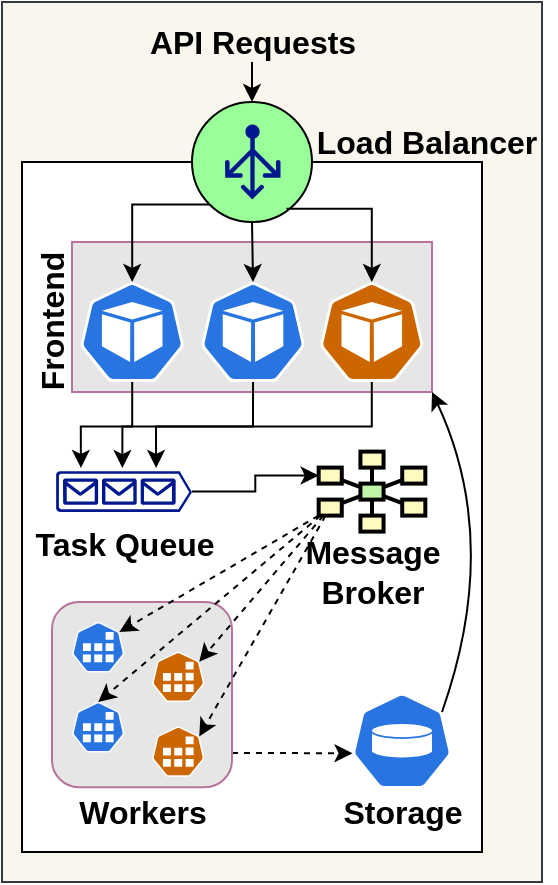 <mxfile version="13.1.1" type="github">
  <diagram id="4lUxp6aQmK8AmspvqEY6" name="Page-1">
    <mxGraphModel dx="2031" dy="1134" grid="1" gridSize="10" guides="1" tooltips="1" connect="1" arrows="1" fold="1" page="1" pageScale="1" pageWidth="1100" pageHeight="850" math="0" shadow="0">
      <root>
        <mxCell id="0" />
        <mxCell id="1" parent="0" />
        <mxCell id="sIDR_PX_A5w2goP3o4VN-86" value="" style="group" vertex="1" connectable="0" parent="1">
          <mxGeometry x="270" y="120" width="277" height="440" as="geometry" />
        </mxCell>
        <mxCell id="sIDR_PX_A5w2goP3o4VN-83" value="" style="rounded=0;whiteSpace=wrap;html=1;strokeColor=#36393d;fillColor=#f9f7ed;" vertex="1" parent="sIDR_PX_A5w2goP3o4VN-86">
          <mxGeometry width="270" height="440" as="geometry" />
        </mxCell>
        <mxCell id="sIDR_PX_A5w2goP3o4VN-78" value="" style="endArrow=classic;html=1;dashed=1;strokeColor=#000000;" edge="1" parent="sIDR_PX_A5w2goP3o4VN-86">
          <mxGeometry width="50" height="50" relative="1" as="geometry">
            <mxPoint x="160" y="210" as="sourcePoint" />
            <mxPoint x="210" y="160" as="targetPoint" />
          </mxGeometry>
        </mxCell>
        <mxCell id="sIDR_PX_A5w2goP3o4VN-80" value="&lt;div style=&quot;font-size: 16px&quot;&gt;&lt;font style=&quot;font-size: 16px&quot;&gt;&lt;b&gt;API Requests&lt;br&gt;&lt;/b&gt;&lt;/font&gt;&lt;/div&gt;" style="text;html=1;align=center;verticalAlign=middle;resizable=0;points=[];autosize=1;" vertex="1" parent="sIDR_PX_A5w2goP3o4VN-86">
          <mxGeometry x="65" y="10" width="120" height="20" as="geometry" />
        </mxCell>
        <mxCell id="sIDR_PX_A5w2goP3o4VN-2" value="" style="rounded=0;whiteSpace=wrap;html=1;" vertex="1" parent="sIDR_PX_A5w2goP3o4VN-86">
          <mxGeometry x="10" y="80" width="230" height="345" as="geometry" />
        </mxCell>
        <mxCell id="sIDR_PX_A5w2goP3o4VN-73" value="" style="rounded=0;whiteSpace=wrap;html=1;strokeColor=#B5739D;fillColor=#E6E6E6;" vertex="1" parent="sIDR_PX_A5w2goP3o4VN-86">
          <mxGeometry x="35" y="120" width="180" height="75" as="geometry" />
        </mxCell>
        <mxCell id="sIDR_PX_A5w2goP3o4VN-69" style="edgeStyle=none;rounded=0;orthogonalLoop=1;jettySize=auto;html=1;exitX=1;exitY=0.75;exitDx=0;exitDy=0;entryX=0.005;entryY=0.63;entryDx=0;entryDy=0;entryPerimeter=0;dashed=1;strokeColor=#000000;" edge="1" parent="sIDR_PX_A5w2goP3o4VN-86" target="sIDR_PX_A5w2goP3o4VN-15">
          <mxGeometry relative="1" as="geometry">
            <mxPoint x="115" y="375.45" as="sourcePoint" />
          </mxGeometry>
        </mxCell>
        <mxCell id="sIDR_PX_A5w2goP3o4VN-66" value="" style="rounded=1;whiteSpace=wrap;html=1;strokeColor=#B5739D;fillColor=#E6E6E6;" vertex="1" parent="sIDR_PX_A5w2goP3o4VN-86">
          <mxGeometry x="25" y="300" width="90" height="92.6" as="geometry" />
        </mxCell>
        <mxCell id="sIDR_PX_A5w2goP3o4VN-9" value="" style="group" vertex="1" connectable="0" parent="sIDR_PX_A5w2goP3o4VN-86">
          <mxGeometry x="95" y="50" width="60" height="60" as="geometry" />
        </mxCell>
        <mxCell id="sIDR_PX_A5w2goP3o4VN-8" value="" style="ellipse;whiteSpace=wrap;html=1;aspect=fixed;fillColor=#99FF99;" vertex="1" parent="sIDR_PX_A5w2goP3o4VN-9">
          <mxGeometry width="60" height="60" as="geometry" />
        </mxCell>
        <mxCell id="sIDR_PX_A5w2goP3o4VN-4" value="" style="aspect=fixed;pointerEvents=1;shadow=0;dashed=0;html=1;strokeColor=none;labelPosition=center;verticalLabelPosition=bottom;verticalAlign=top;align=center;fillColor=#00188D;shape=mxgraph.azure.load_balancer_generic" vertex="1" parent="sIDR_PX_A5w2goP3o4VN-9">
          <mxGeometry x="16.5" y="11.25" width="27.75" height="37.5" as="geometry" />
        </mxCell>
        <mxCell id="sIDR_PX_A5w2goP3o4VN-81" style="edgeStyle=none;rounded=0;orthogonalLoop=1;jettySize=auto;html=1;entryX=0.5;entryY=0;entryDx=0;entryDy=0;strokeColor=#000000;" edge="1" parent="sIDR_PX_A5w2goP3o4VN-86" source="sIDR_PX_A5w2goP3o4VN-80" target="sIDR_PX_A5w2goP3o4VN-8">
          <mxGeometry relative="1" as="geometry" />
        </mxCell>
        <mxCell id="sIDR_PX_A5w2goP3o4VN-12" value="" style="group" vertex="1" connectable="0" parent="sIDR_PX_A5w2goP3o4VN-86">
          <mxGeometry x="39.06" y="140" width="171.88" height="50" as="geometry" />
        </mxCell>
        <mxCell id="sIDR_PX_A5w2goP3o4VN-5" value="" style="html=1;dashed=0;whitespace=wrap;fillColor=#2875E2;strokeColor=#ffffff;points=[[0.005,0.63,0],[0.1,0.2,0],[0.9,0.2,0],[0.5,0,0],[0.995,0.63,0],[0.72,0.99,0],[0.5,1,0],[0.28,0.99,0]];shape=mxgraph.kubernetes.icon;prIcon=pod" vertex="1" parent="sIDR_PX_A5w2goP3o4VN-12">
          <mxGeometry width="52.085" height="50" as="geometry" />
        </mxCell>
        <mxCell id="sIDR_PX_A5w2goP3o4VN-6" value="" style="html=1;dashed=0;whitespace=wrap;fillColor=#CC6600;strokeColor=#ffffff;points=[[0.005,0.63,0],[0.1,0.2,0],[0.9,0.2,0],[0.5,0,0],[0.995,0.63,0],[0.72,0.99,0],[0.5,1,0],[0.28,0.99,0]];shape=mxgraph.kubernetes.icon;prIcon=pod" vertex="1" parent="sIDR_PX_A5w2goP3o4VN-12">
          <mxGeometry x="119.795" width="52.085" height="50" as="geometry" />
        </mxCell>
        <mxCell id="sIDR_PX_A5w2goP3o4VN-7" value="" style="html=1;dashed=0;whitespace=wrap;fillColor=#2875E2;strokeColor=#ffffff;points=[[0.005,0.63,0],[0.1,0.2,0],[0.9,0.2,0],[0.5,0,0],[0.995,0.63,0],[0.72,0.99,0],[0.5,1,0],[0.28,0.99,0]];shape=mxgraph.kubernetes.icon;prIcon=pod" vertex="1" parent="sIDR_PX_A5w2goP3o4VN-12">
          <mxGeometry x="60.418" width="52.085" height="50" as="geometry" />
        </mxCell>
        <mxCell id="sIDR_PX_A5w2goP3o4VN-15" value="" style="html=1;dashed=0;whitespace=wrap;fillColor=#2875E2;strokeColor=#ffffff;points=[[0.005,0.63,0],[0.1,0.2,0],[0.9,0.2,0],[0.5,0,0],[0.995,0.63,0],[0.72,0.99,0],[0.5,1,0],[0.28,0.99,0]];shape=mxgraph.kubernetes.icon;prIcon=vol" vertex="1" parent="sIDR_PX_A5w2goP3o4VN-86">
          <mxGeometry x="175" y="345.4" width="50" height="48" as="geometry" />
        </mxCell>
        <mxCell id="sIDR_PX_A5w2goP3o4VN-21" value="&lt;font style=&quot;font-size: 16px&quot;&gt;&lt;b&gt;Task Queue&lt;br&gt;&lt;/b&gt;&lt;/font&gt;" style="aspect=fixed;pointerEvents=1;shadow=0;dashed=0;html=1;strokeColor=none;labelPosition=center;verticalLabelPosition=bottom;verticalAlign=top;align=center;fillColor=#00188D;shape=mxgraph.azure.queue_generic" vertex="1" parent="sIDR_PX_A5w2goP3o4VN-86">
          <mxGeometry x="27" y="234.6" width="68" height="20.4" as="geometry" />
        </mxCell>
        <mxCell id="sIDR_PX_A5w2goP3o4VN-44" style="edgeStyle=orthogonalEdgeStyle;rounded=0;orthogonalLoop=1;jettySize=auto;html=1;exitX=0.5;exitY=1;exitDx=0;exitDy=0;entryX=0.5;entryY=0;entryDx=0;entryDy=0;entryPerimeter=0;" edge="1" parent="sIDR_PX_A5w2goP3o4VN-86" source="sIDR_PX_A5w2goP3o4VN-8" target="sIDR_PX_A5w2goP3o4VN-7">
          <mxGeometry relative="1" as="geometry" />
        </mxCell>
        <mxCell id="sIDR_PX_A5w2goP3o4VN-45" style="edgeStyle=orthogonalEdgeStyle;rounded=0;orthogonalLoop=1;jettySize=auto;html=1;entryX=0.5;entryY=0;entryDx=0;entryDy=0;entryPerimeter=0;exitX=0.788;exitY=0.89;exitDx=0;exitDy=0;exitPerimeter=0;" edge="1" parent="sIDR_PX_A5w2goP3o4VN-86" source="sIDR_PX_A5w2goP3o4VN-8" target="sIDR_PX_A5w2goP3o4VN-6">
          <mxGeometry relative="1" as="geometry" />
        </mxCell>
        <mxCell id="sIDR_PX_A5w2goP3o4VN-46" style="edgeStyle=orthogonalEdgeStyle;rounded=0;orthogonalLoop=1;jettySize=auto;html=1;exitX=0;exitY=1;exitDx=0;exitDy=0;entryX=0.5;entryY=0;entryDx=0;entryDy=0;entryPerimeter=0;" edge="1" parent="sIDR_PX_A5w2goP3o4VN-86" source="sIDR_PX_A5w2goP3o4VN-8" target="sIDR_PX_A5w2goP3o4VN-5">
          <mxGeometry relative="1" as="geometry" />
        </mxCell>
        <mxCell id="sIDR_PX_A5w2goP3o4VN-47" style="edgeStyle=orthogonalEdgeStyle;rounded=0;orthogonalLoop=1;jettySize=auto;html=1;exitX=0.5;exitY=1;exitDx=0;exitDy=0;exitPerimeter=0;entryX=0.183;entryY=-0.081;entryDx=0;entryDy=0;entryPerimeter=0;" edge="1" parent="sIDR_PX_A5w2goP3o4VN-86" source="sIDR_PX_A5w2goP3o4VN-5" target="sIDR_PX_A5w2goP3o4VN-21">
          <mxGeometry relative="1" as="geometry" />
        </mxCell>
        <mxCell id="sIDR_PX_A5w2goP3o4VN-51" style="edgeStyle=orthogonalEdgeStyle;rounded=0;orthogonalLoop=1;jettySize=auto;html=1;entryX=0.736;entryY=-0.081;entryDx=0;entryDy=0;entryPerimeter=0;exitX=0.5;exitY=1;exitDx=0;exitDy=0;exitPerimeter=0;" edge="1" parent="sIDR_PX_A5w2goP3o4VN-86" source="sIDR_PX_A5w2goP3o4VN-7" target="sIDR_PX_A5w2goP3o4VN-21">
          <mxGeometry relative="1" as="geometry" />
        </mxCell>
        <mxCell id="sIDR_PX_A5w2goP3o4VN-52" style="edgeStyle=orthogonalEdgeStyle;rounded=0;orthogonalLoop=1;jettySize=auto;html=1;entryX=0.488;entryY=-0.078;entryDx=0;entryDy=0;entryPerimeter=0;exitX=0.5;exitY=1;exitDx=0;exitDy=0;exitPerimeter=0;" edge="1" parent="sIDR_PX_A5w2goP3o4VN-86" source="sIDR_PX_A5w2goP3o4VN-6" target="sIDR_PX_A5w2goP3o4VN-21">
          <mxGeometry relative="1" as="geometry">
            <mxPoint x="60" y="232" as="targetPoint" />
          </mxGeometry>
        </mxCell>
        <mxCell id="sIDR_PX_A5w2goP3o4VN-55" value="" style="group" vertex="1" connectable="0" parent="sIDR_PX_A5w2goP3o4VN-86">
          <mxGeometry x="145" y="224.8" width="80" height="75.2" as="geometry" />
        </mxCell>
        <mxCell id="sIDR_PX_A5w2goP3o4VN-35" value="" style="group" vertex="1" connectable="0" parent="sIDR_PX_A5w2goP3o4VN-55">
          <mxGeometry x="13.33" width="53.34" height="40" as="geometry" />
        </mxCell>
        <mxCell id="sIDR_PX_A5w2goP3o4VN-22" value="" style="strokeWidth=2;dashed=0;align=center;fontSize=8;shape=rect;fillColor=#fffbc0;strokeColor=#000000;" vertex="1" parent="sIDR_PX_A5w2goP3o4VN-35">
          <mxGeometry x="20.892" width="11.557" height="8" as="geometry" />
        </mxCell>
        <mxCell id="sIDR_PX_A5w2goP3o4VN-23" value="" style="strokeWidth=2;dashed=0;align=center;fontSize=8;shape=rect;fillColor=#fffbc0;strokeColor=#000000;" vertex="1" parent="sIDR_PX_A5w2goP3o4VN-35">
          <mxGeometry y="8" width="11.557" height="8" as="geometry" />
        </mxCell>
        <mxCell id="sIDR_PX_A5w2goP3o4VN-24" value="" style="strokeWidth=2;dashed=0;align=center;fontSize=8;shape=rect;fillColor=#fffbc0;strokeColor=#000000;" vertex="1" parent="sIDR_PX_A5w2goP3o4VN-35">
          <mxGeometry x="41.783" y="8" width="11.557" height="8" as="geometry" />
        </mxCell>
        <mxCell id="sIDR_PX_A5w2goP3o4VN-25" value="" style="strokeWidth=2;dashed=0;align=center;fontSize=8;shape=rect;fillColor=#fffbc0;strokeColor=#000000;" vertex="1" parent="sIDR_PX_A5w2goP3o4VN-35">
          <mxGeometry y="24" width="11.557" height="8" as="geometry" />
        </mxCell>
        <mxCell id="sIDR_PX_A5w2goP3o4VN-26" value="" style="strokeWidth=2;dashed=0;align=center;fontSize=8;shape=rect;fillColor=#fffbc0;strokeColor=#000000;" vertex="1" parent="sIDR_PX_A5w2goP3o4VN-35">
          <mxGeometry x="41.783" y="24" width="11.557" height="8" as="geometry" />
        </mxCell>
        <mxCell id="sIDR_PX_A5w2goP3o4VN-27" value="" style="strokeWidth=2;dashed=0;align=center;fontSize=8;shape=rect;fillColor=#fffbc0;strokeColor=#000000;" vertex="1" parent="sIDR_PX_A5w2goP3o4VN-35">
          <mxGeometry x="20.892" y="32" width="11.557" height="8" as="geometry" />
        </mxCell>
        <mxCell id="sIDR_PX_A5w2goP3o4VN-28" value="" style="strokeWidth=2;dashed=0;align=center;fontSize=8;shape=rect;fillColor=#c0f5a9;strokeColor=#000000;" vertex="1" parent="sIDR_PX_A5w2goP3o4VN-35">
          <mxGeometry x="20.892" y="16" width="11.557" height="8" as="geometry" />
        </mxCell>
        <mxCell id="sIDR_PX_A5w2goP3o4VN-29" value="" style="edgeStyle=none;endArrow=none;dashed=0;html=1;strokeWidth=2;" edge="1" source="sIDR_PX_A5w2goP3o4VN-28" target="sIDR_PX_A5w2goP3o4VN-22" parent="sIDR_PX_A5w2goP3o4VN-35">
          <mxGeometry relative="1" as="geometry" />
        </mxCell>
        <mxCell id="sIDR_PX_A5w2goP3o4VN-30" value="" style="edgeStyle=none;endArrow=none;dashed=0;html=1;strokeWidth=2;" edge="1" source="sIDR_PX_A5w2goP3o4VN-28" target="sIDR_PX_A5w2goP3o4VN-23" parent="sIDR_PX_A5w2goP3o4VN-35">
          <mxGeometry relative="1" as="geometry" />
        </mxCell>
        <mxCell id="sIDR_PX_A5w2goP3o4VN-31" value="" style="edgeStyle=none;endArrow=none;dashed=0;html=1;strokeWidth=2;" edge="1" source="sIDR_PX_A5w2goP3o4VN-28" target="sIDR_PX_A5w2goP3o4VN-24" parent="sIDR_PX_A5w2goP3o4VN-35">
          <mxGeometry relative="1" as="geometry" />
        </mxCell>
        <mxCell id="sIDR_PX_A5w2goP3o4VN-32" value="" style="edgeStyle=none;endArrow=none;dashed=0;html=1;strokeWidth=2;" edge="1" source="sIDR_PX_A5w2goP3o4VN-28" target="sIDR_PX_A5w2goP3o4VN-25" parent="sIDR_PX_A5w2goP3o4VN-35">
          <mxGeometry relative="1" as="geometry" />
        </mxCell>
        <mxCell id="sIDR_PX_A5w2goP3o4VN-33" value="" style="edgeStyle=none;endArrow=none;dashed=0;html=1;strokeWidth=2;" edge="1" source="sIDR_PX_A5w2goP3o4VN-28" target="sIDR_PX_A5w2goP3o4VN-26" parent="sIDR_PX_A5w2goP3o4VN-35">
          <mxGeometry relative="1" as="geometry" />
        </mxCell>
        <mxCell id="sIDR_PX_A5w2goP3o4VN-34" value="" style="edgeStyle=none;endArrow=none;dashed=0;html=1;strokeWidth=2;" edge="1" source="sIDR_PX_A5w2goP3o4VN-28" target="sIDR_PX_A5w2goP3o4VN-27" parent="sIDR_PX_A5w2goP3o4VN-35">
          <mxGeometry relative="1" as="geometry" />
        </mxCell>
        <mxCell id="sIDR_PX_A5w2goP3o4VN-54" value="&lt;div style=&quot;font-size: 16px&quot;&gt;&lt;font style=&quot;font-size: 16px&quot;&gt;&lt;b&gt;Message&lt;/b&gt;&lt;/font&gt;&lt;/div&gt;&lt;div style=&quot;font-size: 16px&quot;&gt;&lt;font style=&quot;font-size: 16px&quot;&gt;&lt;b&gt;Broker&lt;br&gt;&lt;/b&gt;&lt;/font&gt;&lt;/div&gt;" style="text;html=1;align=center;verticalAlign=middle;resizable=0;points=[];autosize=1;" vertex="1" parent="sIDR_PX_A5w2goP3o4VN-55">
          <mxGeometry y="45.2" width="80" height="30" as="geometry" />
        </mxCell>
        <mxCell id="sIDR_PX_A5w2goP3o4VN-57" style="edgeStyle=orthogonalEdgeStyle;rounded=0;orthogonalLoop=1;jettySize=auto;html=1;entryX=0;entryY=0.5;entryDx=0;entryDy=0;" edge="1" parent="sIDR_PX_A5w2goP3o4VN-86" source="sIDR_PX_A5w2goP3o4VN-21" target="sIDR_PX_A5w2goP3o4VN-23">
          <mxGeometry relative="1" as="geometry" />
        </mxCell>
        <mxCell id="sIDR_PX_A5w2goP3o4VN-58" value="" style="html=1;dashed=0;whitespace=wrap;fillColor=#2875E2;strokeColor=#ffffff;points=[[0.005,0.63,0],[0.1,0.2,0],[0.9,0.2,0],[0.5,0,0],[0.995,0.63,0],[0.72,0.99,0],[0.5,1,0],[0.28,0.99,0]];shape=mxgraph.kubernetes.icon;prIcon=job" vertex="1" parent="sIDR_PX_A5w2goP3o4VN-86">
          <mxGeometry x="35" y="310" width="26.25" height="25.2" as="geometry" />
        </mxCell>
        <mxCell id="sIDR_PX_A5w2goP3o4VN-59" value="" style="html=1;dashed=0;whitespace=wrap;fillColor=#2875E2;strokeColor=#ffffff;points=[[0.005,0.63,0],[0.1,0.2,0],[0.9,0.2,0],[0.5,0,0],[0.995,0.63,0],[0.72,0.99,0],[0.5,1,0],[0.28,0.99,0]];shape=mxgraph.kubernetes.icon;prIcon=job" vertex="1" parent="sIDR_PX_A5w2goP3o4VN-86">
          <mxGeometry x="35" y="350" width="26.25" height="25.2" as="geometry" />
        </mxCell>
        <mxCell id="sIDR_PX_A5w2goP3o4VN-60" value="" style="html=1;dashed=0;whitespace=wrap;fillColor=#CC6600;strokeColor=#ffffff;points=[[0.005,0.63,0],[0.1,0.2,0],[0.9,0.2,0],[0.5,0,0],[0.995,0.63,0],[0.72,0.99,0],[0.5,1,0],[0.28,0.99,0]];shape=mxgraph.kubernetes.icon;prIcon=job" vertex="1" parent="sIDR_PX_A5w2goP3o4VN-86">
          <mxGeometry x="75" y="324.8" width="26.25" height="25.2" as="geometry" />
        </mxCell>
        <mxCell id="sIDR_PX_A5w2goP3o4VN-61" value="" style="html=1;dashed=0;whitespace=wrap;fillColor=#CC6600;strokeColor=#ffffff;points=[[0.005,0.63,0],[0.1,0.2,0],[0.9,0.2,0],[0.5,0,0],[0.995,0.63,0],[0.72,0.99,0],[0.5,1,0],[0.28,0.99,0]];shape=mxgraph.kubernetes.icon;prIcon=job" vertex="1" parent="sIDR_PX_A5w2goP3o4VN-86">
          <mxGeometry x="75" y="362.2" width="26.25" height="25.2" as="geometry" />
        </mxCell>
        <mxCell id="sIDR_PX_A5w2goP3o4VN-62" style="rounded=0;orthogonalLoop=1;jettySize=auto;html=1;entryX=0.9;entryY=0.2;entryDx=0;entryDy=0;entryPerimeter=0;exitX=0;exitY=1;exitDx=0;exitDy=0;dashed=1;" edge="1" parent="sIDR_PX_A5w2goP3o4VN-86" source="sIDR_PX_A5w2goP3o4VN-25" target="sIDR_PX_A5w2goP3o4VN-58">
          <mxGeometry relative="1" as="geometry" />
        </mxCell>
        <mxCell id="sIDR_PX_A5w2goP3o4VN-63" style="edgeStyle=none;rounded=0;orthogonalLoop=1;jettySize=auto;html=1;entryX=0.9;entryY=0.2;entryDx=0;entryDy=0;entryPerimeter=0;dashed=1;" edge="1" parent="sIDR_PX_A5w2goP3o4VN-86" source="sIDR_PX_A5w2goP3o4VN-25" target="sIDR_PX_A5w2goP3o4VN-60">
          <mxGeometry relative="1" as="geometry" />
        </mxCell>
        <mxCell id="sIDR_PX_A5w2goP3o4VN-64" style="edgeStyle=none;rounded=0;orthogonalLoop=1;jettySize=auto;html=1;entryX=0.5;entryY=0;entryDx=0;entryDy=0;entryPerimeter=0;dashed=1;" edge="1" parent="sIDR_PX_A5w2goP3o4VN-86" source="sIDR_PX_A5w2goP3o4VN-25" target="sIDR_PX_A5w2goP3o4VN-59">
          <mxGeometry relative="1" as="geometry" />
        </mxCell>
        <mxCell id="sIDR_PX_A5w2goP3o4VN-65" style="edgeStyle=none;rounded=0;orthogonalLoop=1;jettySize=auto;html=1;entryX=0.9;entryY=0.2;entryDx=0;entryDy=0;entryPerimeter=0;dashed=1;" edge="1" parent="sIDR_PX_A5w2goP3o4VN-86" source="sIDR_PX_A5w2goP3o4VN-25" target="sIDR_PX_A5w2goP3o4VN-61">
          <mxGeometry relative="1" as="geometry" />
        </mxCell>
        <mxCell id="sIDR_PX_A5w2goP3o4VN-68" value="&lt;div style=&quot;font-size: 16px&quot;&gt;&lt;font style=&quot;font-size: 16px&quot;&gt;&lt;b&gt;Workers&lt;br&gt;&lt;/b&gt;&lt;/font&gt;&lt;/div&gt;" style="text;html=1;align=center;verticalAlign=middle;resizable=0;points=[];autosize=1;" vertex="1" parent="sIDR_PX_A5w2goP3o4VN-86">
          <mxGeometry x="30" y="394.6" width="80" height="20" as="geometry" />
        </mxCell>
        <mxCell id="sIDR_PX_A5w2goP3o4VN-70" value="&lt;div style=&quot;font-size: 16px&quot;&gt;&lt;font style=&quot;font-size: 16px&quot;&gt;&lt;b&gt;Storage&lt;br&gt;&lt;/b&gt;&lt;/font&gt;&lt;/div&gt;" style="text;html=1;align=center;verticalAlign=middle;resizable=0;points=[];autosize=1;" vertex="1" parent="sIDR_PX_A5w2goP3o4VN-86">
          <mxGeometry x="160" y="394.6" width="80" height="20" as="geometry" />
        </mxCell>
        <mxCell id="sIDR_PX_A5w2goP3o4VN-72" value="&lt;div style=&quot;font-size: 16px&quot;&gt;&lt;font style=&quot;font-size: 16px&quot;&gt;&lt;b&gt;Frontend&lt;br&gt;&lt;/b&gt;&lt;/font&gt;&lt;/div&gt;" style="text;html=1;align=center;verticalAlign=middle;resizable=0;points=[];autosize=1;rotation=-90;" vertex="1" parent="sIDR_PX_A5w2goP3o4VN-86">
          <mxGeometry x="-15" y="150" width="80" height="20" as="geometry" />
        </mxCell>
        <mxCell id="sIDR_PX_A5w2goP3o4VN-77" value="&lt;div style=&quot;font-size: 16px&quot;&gt;&lt;font style=&quot;font-size: 16px&quot;&gt;&lt;b&gt;Load Balancer&lt;br&gt;&lt;/b&gt;&lt;/font&gt;&lt;/div&gt;" style="text;html=1;align=center;verticalAlign=middle;resizable=0;points=[];autosize=1;" vertex="1" parent="sIDR_PX_A5w2goP3o4VN-86">
          <mxGeometry x="147" y="60.0" width="130" height="20" as="geometry" />
        </mxCell>
        <mxCell id="sIDR_PX_A5w2goP3o4VN-82" value="" style="curved=1;endArrow=classic;html=1;strokeColor=#000000;exitX=0.9;exitY=0.2;exitDx=0;exitDy=0;exitPerimeter=0;entryX=1;entryY=1;entryDx=0;entryDy=0;" edge="1" parent="sIDR_PX_A5w2goP3o4VN-86" source="sIDR_PX_A5w2goP3o4VN-15" target="sIDR_PX_A5w2goP3o4VN-73">
          <mxGeometry width="50" height="50" relative="1" as="geometry">
            <mxPoint y="200" as="sourcePoint" />
            <mxPoint x="50" y="150" as="targetPoint" />
            <Array as="points">
              <mxPoint x="250" y="270" />
            </Array>
          </mxGeometry>
        </mxCell>
      </root>
    </mxGraphModel>
  </diagram>
</mxfile>
